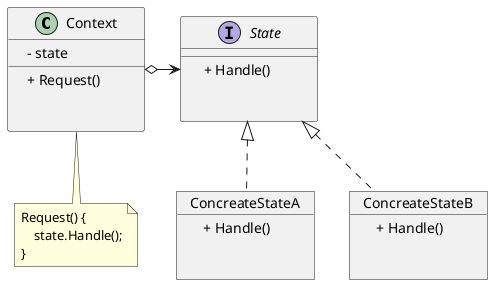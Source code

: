 @startuml
skinparam classAttributeIconSize 0

class Context {
   　- state
   　+ Request()
   {method} 　　　　　　　　　 
   {method} 　　　　　　　　　
}
note "Request() {\n    state.Handle();\n}" as N1

interface State {
  　 + Handle()
   {method} 　　　　　　　　　 
   {method} 　　　　　　　　　
}

object ConcreateStateA {
  　  + Handle()
   {method} 　　　　　　　　　 
   {method} 　　　　　　　　　
}
object ConcreateStateB {
  　  + Handle()
   {method} 　　　　　　　　　 
   {method} 　　　　　　　　　
}

Context o-> State
Context .. N1
State <|.. ConcreateStateA
State <|.. ConcreateStateB

@enduml